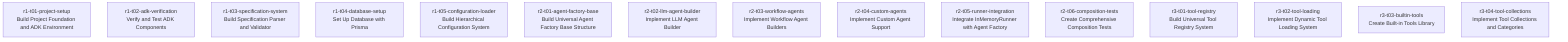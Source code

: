 graph TD
    r1-t01-project-setup["r1-t01-project-setup<br/>Build Project Foundation and ADK Environment"]
    r1-t02-adk-verification["r1-t02-adk-verification<br/>Verify and Test ADK Components"]
    r1-t03-specification-system["r1-t03-specification-system<br/>Build Specification Parser and Validator"]
    r1-t04-database-setup["r1-t04-database-setup<br/>Set Up Database with Prisma"]
    r1-t05-configuration-loader["r1-t05-configuration-loader<br/>Build Hierarchical Configuration System"]
    r2-t01-agent-factory-base["r2-t01-agent-factory-base<br/>Build Universal Agent Factory Base Structure"]
    r2-t02-llm-agent-builder["r2-t02-llm-agent-builder<br/>Implement LLM Agent Builder"]
    r2-t03-workflow-agents["r2-t03-workflow-agents<br/>Implement Workflow Agent Builders"]
    r2-t04-custom-agents["r2-t04-custom-agents<br/>Implement Custom Agent Support"]
    r2-t05-runner-integration["r2-t05-runner-integration<br/>Integrate InMemoryRunner with Agent Factory"]
    r2-t06-composition-tests["r2-t06-composition-tests<br/>Create Comprehensive Composition Tests"]
    r3-t01-tool-registry["r3-t01-tool-registry<br/>Build Universal Tool Registry System"]
    r3-t02-tool-loading["r3-t02-tool-loading<br/>Implement Dynamic Tool Loading System"]
    r3-t03-builtin-tools["r3-t03-builtin-tools<br/>Create Built-in Tools Library"]
    r3-t04-tool-collections["r3-t04-tool-collections<br/>Implement Tool Collections and Categories"]